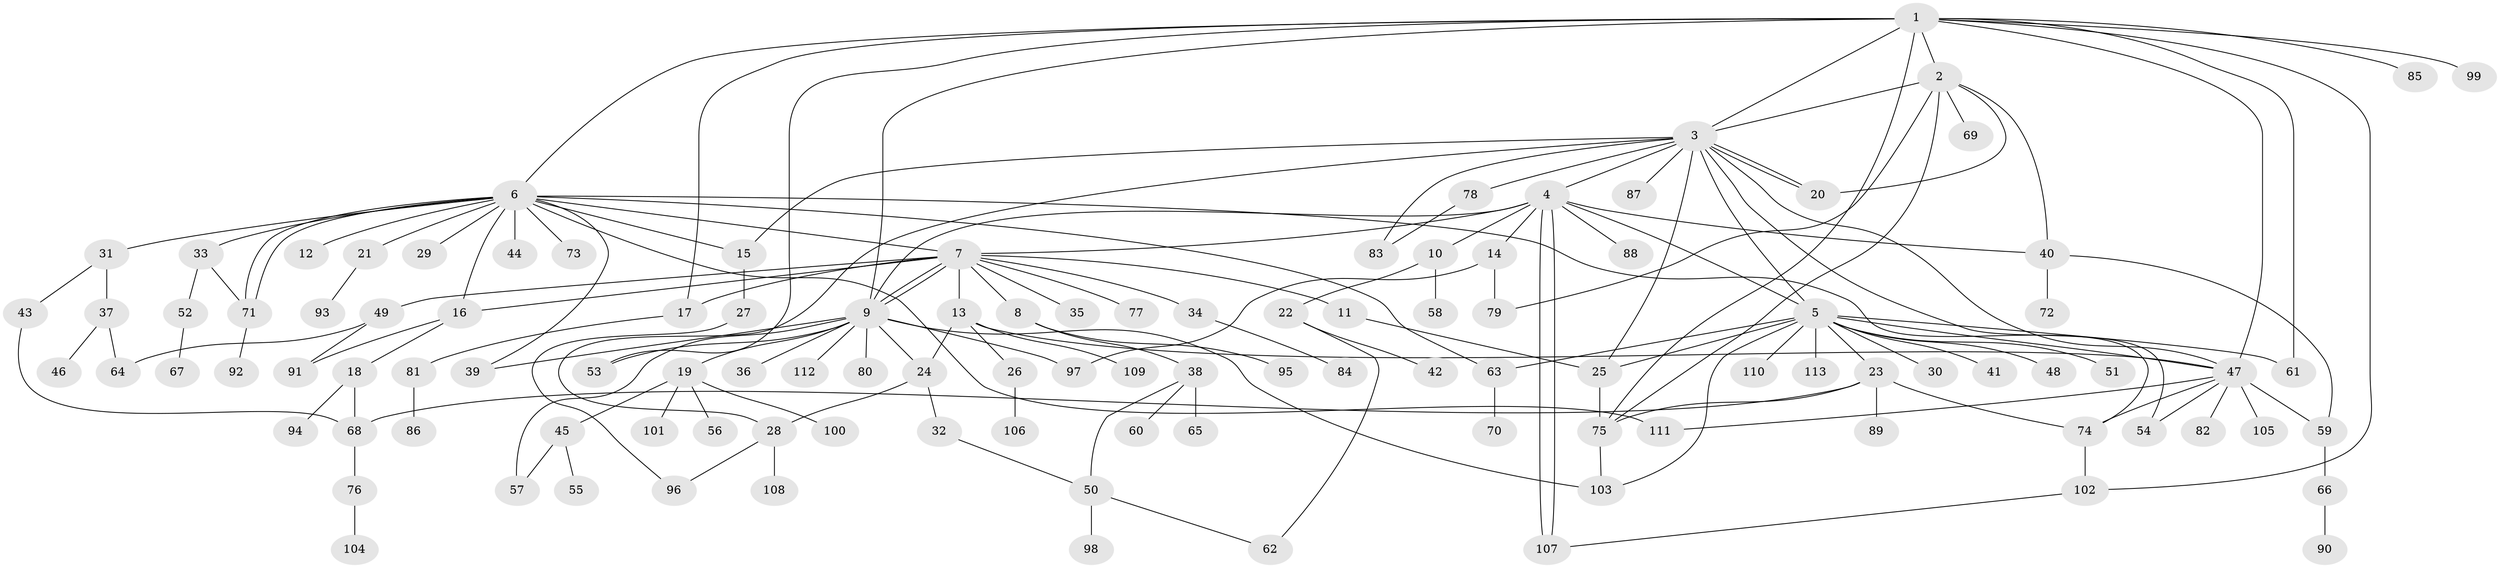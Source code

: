 // coarse degree distribution, {15: 0.02857142857142857, 1: 0.2, 8: 0.05714285714285714, 9: 0.02857142857142857, 2: 0.2857142857142857, 6: 0.02857142857142857, 5: 0.02857142857142857, 4: 0.17142857142857143, 3: 0.17142857142857143}
// Generated by graph-tools (version 1.1) at 2025/50/03/04/25 22:50:23]
// undirected, 113 vertices, 161 edges
graph export_dot {
  node [color=gray90,style=filled];
  1;
  2;
  3;
  4;
  5;
  6;
  7;
  8;
  9;
  10;
  11;
  12;
  13;
  14;
  15;
  16;
  17;
  18;
  19;
  20;
  21;
  22;
  23;
  24;
  25;
  26;
  27;
  28;
  29;
  30;
  31;
  32;
  33;
  34;
  35;
  36;
  37;
  38;
  39;
  40;
  41;
  42;
  43;
  44;
  45;
  46;
  47;
  48;
  49;
  50;
  51;
  52;
  53;
  54;
  55;
  56;
  57;
  58;
  59;
  60;
  61;
  62;
  63;
  64;
  65;
  66;
  67;
  68;
  69;
  70;
  71;
  72;
  73;
  74;
  75;
  76;
  77;
  78;
  79;
  80;
  81;
  82;
  83;
  84;
  85;
  86;
  87;
  88;
  89;
  90;
  91;
  92;
  93;
  94;
  95;
  96;
  97;
  98;
  99;
  100;
  101;
  102;
  103;
  104;
  105;
  106;
  107;
  108;
  109;
  110;
  111;
  112;
  113;
  1 -- 2;
  1 -- 3;
  1 -- 6;
  1 -- 9;
  1 -- 17;
  1 -- 47;
  1 -- 53;
  1 -- 61;
  1 -- 75;
  1 -- 85;
  1 -- 99;
  1 -- 102;
  2 -- 3;
  2 -- 20;
  2 -- 40;
  2 -- 69;
  2 -- 75;
  2 -- 79;
  3 -- 4;
  3 -- 5;
  3 -- 15;
  3 -- 20;
  3 -- 20;
  3 -- 25;
  3 -- 28;
  3 -- 47;
  3 -- 54;
  3 -- 78;
  3 -- 83;
  3 -- 87;
  4 -- 5;
  4 -- 7;
  4 -- 9;
  4 -- 10;
  4 -- 14;
  4 -- 40;
  4 -- 88;
  4 -- 107;
  4 -- 107;
  5 -- 23;
  5 -- 25;
  5 -- 30;
  5 -- 41;
  5 -- 47;
  5 -- 48;
  5 -- 51;
  5 -- 61;
  5 -- 63;
  5 -- 103;
  5 -- 110;
  5 -- 113;
  6 -- 7;
  6 -- 12;
  6 -- 15;
  6 -- 16;
  6 -- 21;
  6 -- 29;
  6 -- 31;
  6 -- 33;
  6 -- 39;
  6 -- 44;
  6 -- 63;
  6 -- 71;
  6 -- 71;
  6 -- 73;
  6 -- 74;
  6 -- 111;
  7 -- 8;
  7 -- 9;
  7 -- 9;
  7 -- 11;
  7 -- 13;
  7 -- 16;
  7 -- 17;
  7 -- 34;
  7 -- 35;
  7 -- 49;
  7 -- 77;
  8 -- 38;
  8 -- 95;
  9 -- 19;
  9 -- 24;
  9 -- 36;
  9 -- 39;
  9 -- 53;
  9 -- 57;
  9 -- 80;
  9 -- 97;
  9 -- 103;
  9 -- 112;
  10 -- 22;
  10 -- 58;
  11 -- 25;
  13 -- 24;
  13 -- 26;
  13 -- 47;
  13 -- 109;
  14 -- 79;
  14 -- 97;
  15 -- 27;
  16 -- 18;
  16 -- 91;
  17 -- 81;
  18 -- 68;
  18 -- 94;
  19 -- 45;
  19 -- 56;
  19 -- 100;
  19 -- 101;
  21 -- 93;
  22 -- 42;
  22 -- 62;
  23 -- 68;
  23 -- 74;
  23 -- 75;
  23 -- 89;
  24 -- 28;
  24 -- 32;
  25 -- 75;
  26 -- 106;
  27 -- 96;
  28 -- 96;
  28 -- 108;
  31 -- 37;
  31 -- 43;
  32 -- 50;
  33 -- 52;
  33 -- 71;
  34 -- 84;
  37 -- 46;
  37 -- 64;
  38 -- 50;
  38 -- 60;
  38 -- 65;
  40 -- 59;
  40 -- 72;
  43 -- 68;
  45 -- 55;
  45 -- 57;
  47 -- 54;
  47 -- 59;
  47 -- 74;
  47 -- 82;
  47 -- 105;
  47 -- 111;
  49 -- 64;
  49 -- 91;
  50 -- 62;
  50 -- 98;
  52 -- 67;
  59 -- 66;
  63 -- 70;
  66 -- 90;
  68 -- 76;
  71 -- 92;
  74 -- 102;
  75 -- 103;
  76 -- 104;
  78 -- 83;
  81 -- 86;
  102 -- 107;
}
